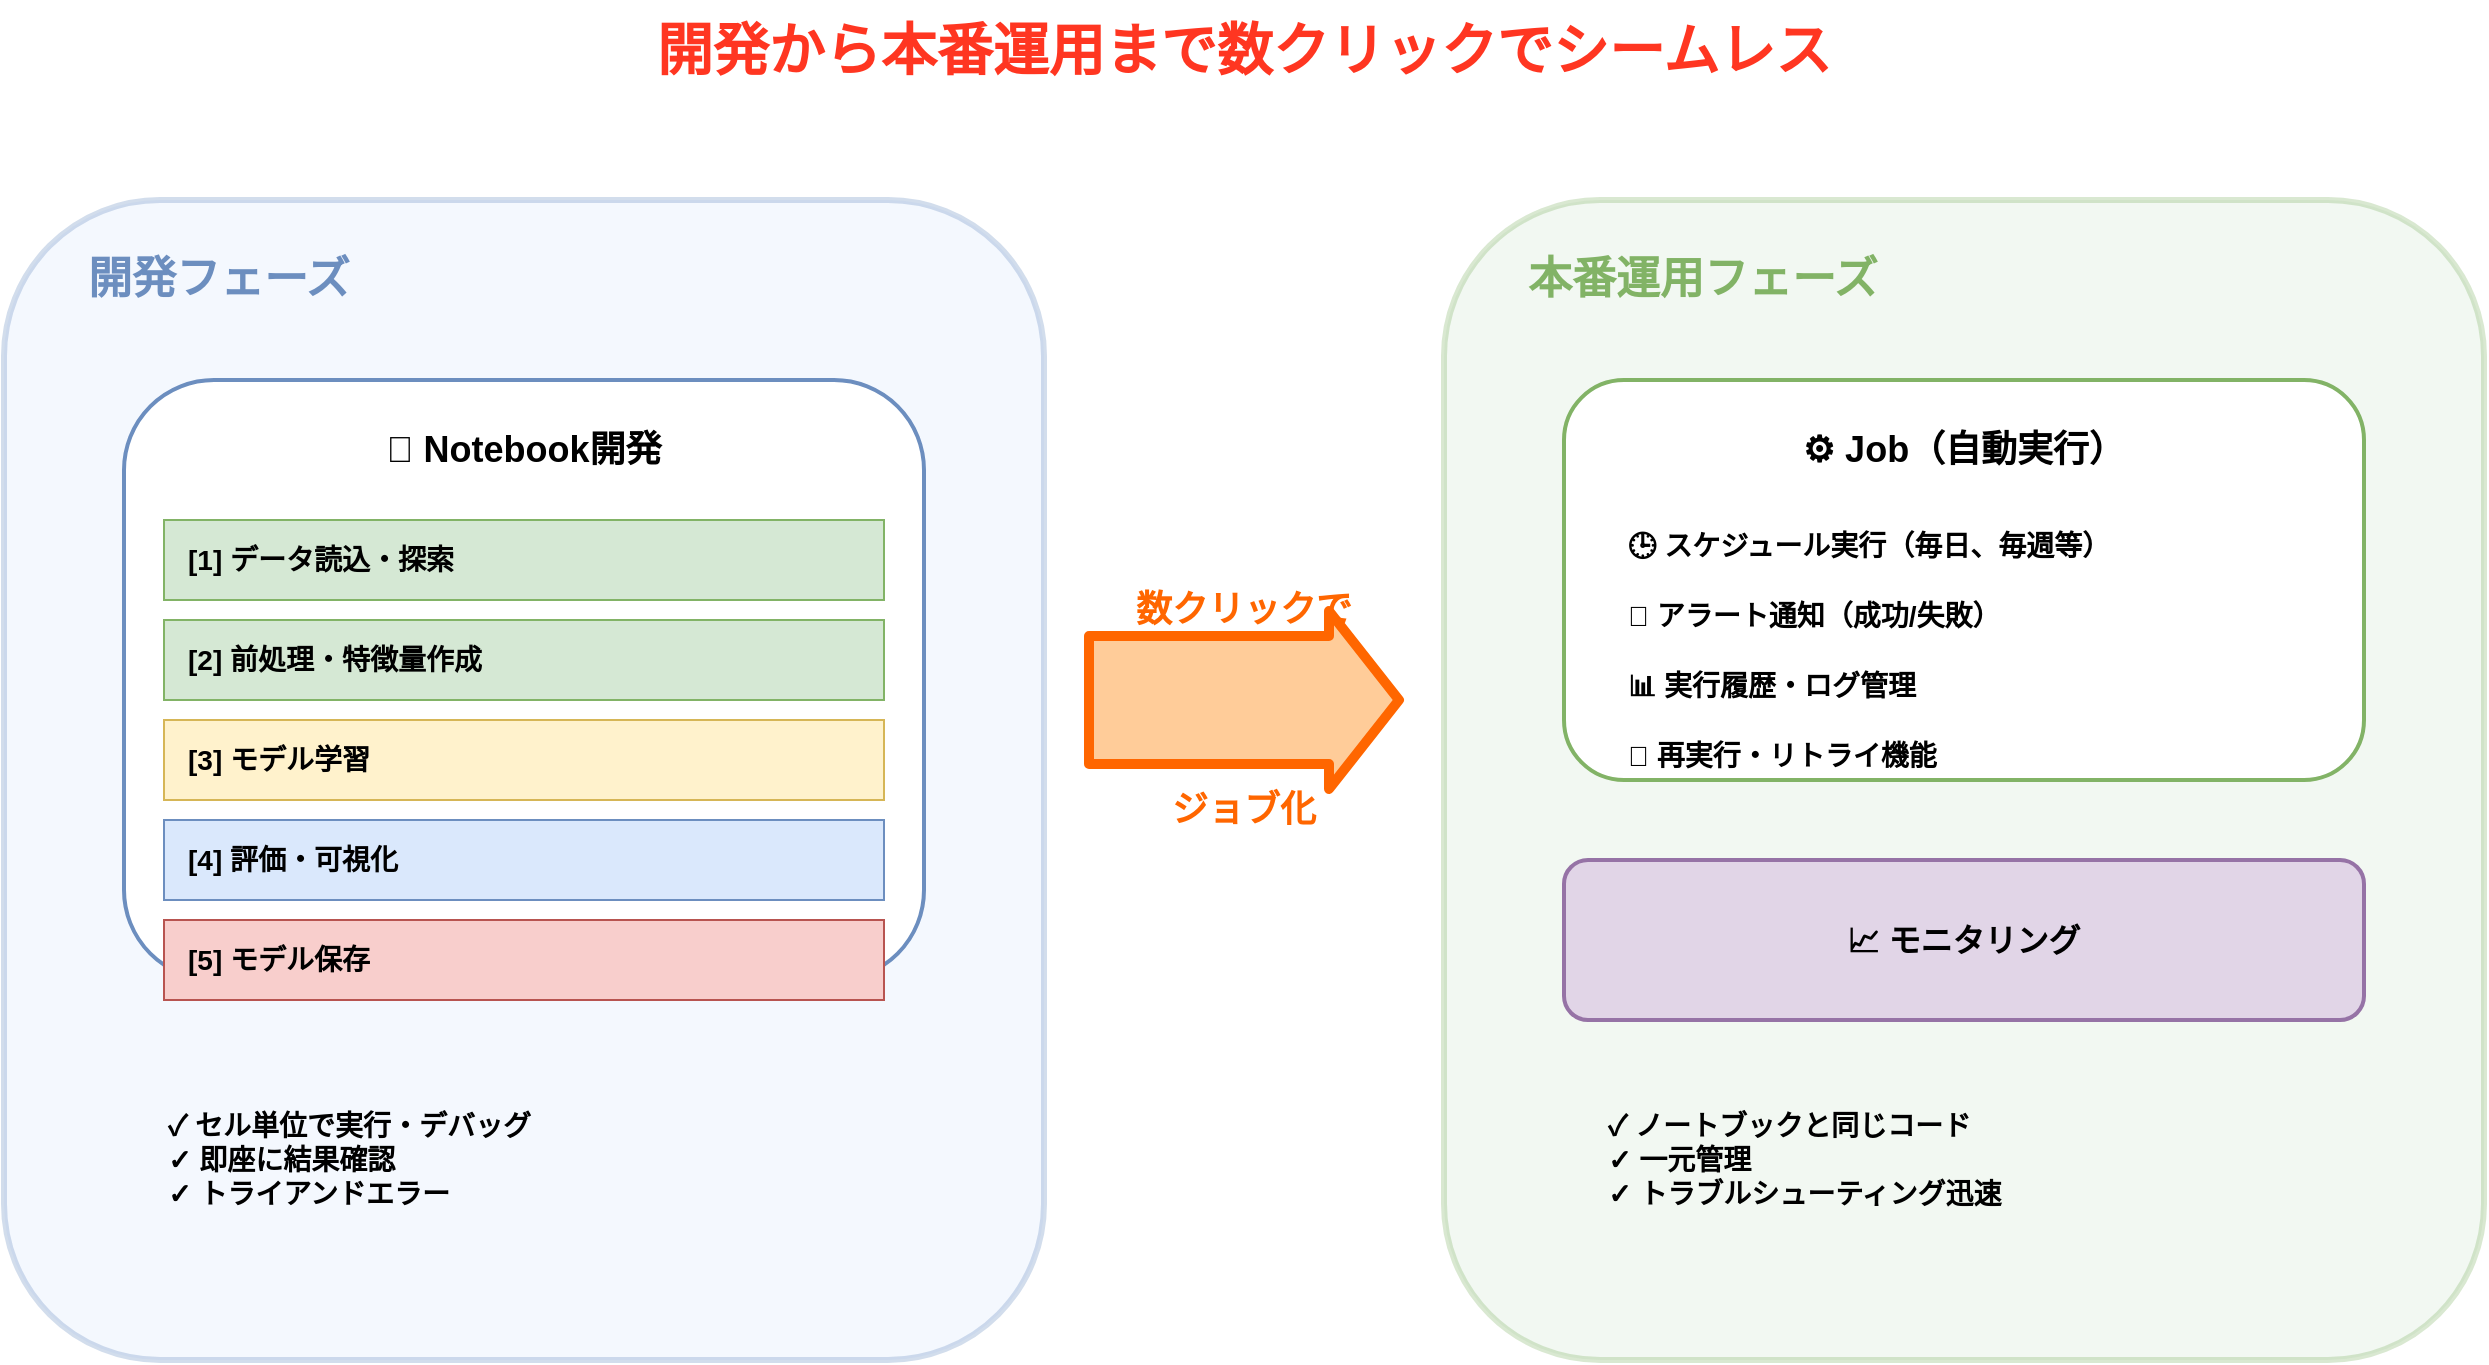 <mxfile>
  <diagram name="ノートブックからジョブ化" id="nb-to-job">
    <mxGraphModel dx="1422" dy="794" grid="1" gridSize="10" guides="1" tooltips="1" connect="1" arrows="1" fold="1" page="1" pageScale="1" pageWidth="1400" pageHeight="800" background="#ffffff">
      <root>
        <mxCell id="0"/>
        <mxCell id="1" parent="0"/>

        <!-- Title -->
        <mxCell id="title" value="開発から本番運用まで数クリックでシームレス" style="text;html=1;strokeColor=none;fillColor=none;align=center;verticalAlign=middle;whiteSpace=wrap;rounded=0;fontSize=28;fontStyle=1;fontColor=#FF3621;" vertex="1" parent="1">
          <mxGeometry x="200" y="30" width="1000" height="50" as="geometry"/>
        </mxCell>

        <!-- Development Phase -->
        <mxCell id="dev-box" value="" style="rounded=1;whiteSpace=wrap;html=1;fillColor=#dae8fc;strokeColor=#6c8ebf;strokeWidth=3;opacity=30;" vertex="1" parent="1">
          <mxGeometry x="80" y="130" width="520" height="580" as="geometry"/>
        </mxCell>
        <mxCell id="dev-label" value="開発フェーズ" style="text;html=1;strokeColor=none;fillColor=none;align=left;verticalAlign=top;whiteSpace=wrap;rounded=0;fontSize=22;fontStyle=1;fontColor=#6c8ebf;spacingLeft=20;" vertex="1" parent="1">
          <mxGeometry x="100" y="150" width="200" height="30" as="geometry"/>
        </mxCell>

        <!-- Notebook Development -->
        <mxCell id="notebook-dev" value="" style="rounded=1;whiteSpace=wrap;html=1;fillColor=#ffffff;strokeColor=#6c8ebf;strokeWidth=2;" vertex="1" parent="1">
          <mxGeometry x="140" y="220" width="400" height="300" as="geometry"/>
        </mxCell>
        <mxCell id="nb-title" value="📓 Notebook開発" style="text;html=1;strokeColor=none;fillColor=none;align=center;verticalAlign=middle;whiteSpace=wrap;rounded=0;fontSize=18;fontStyle=1;" vertex="1" parent="1">
          <mxGeometry x="180" y="240" width="320" height="30" as="geometry"/>
        </mxCell>

        <mxCell id="nb-cell1" value="[1] データ読込・探索" style="rounded=0;whiteSpace=wrap;html=1;fillColor=#d5e8d4;strokeColor=#82b366;fontSize=14;fontStyle=1;align=left;spacingLeft=10;" vertex="1" parent="1">
          <mxGeometry x="160" y="290" width="360" height="40" as="geometry"/>
        </mxCell>
        <mxCell id="nb-cell2" value="[2] 前処理・特徴量作成" style="rounded=0;whiteSpace=wrap;html=1;fillColor=#d5e8d4;strokeColor=#82b366;fontSize=14;fontStyle=1;align=left;spacingLeft=10;" vertex="1" parent="1">
          <mxGeometry x="160" y="340" width="360" height="40" as="geometry"/>
        </mxCell>
        <mxCell id="nb-cell3" value="[3] モデル学習" style="rounded=0;whiteSpace=wrap;html=1;fillColor=#fff2cc;strokeColor=#d6b656;fontSize=14;fontStyle=1;align=left;spacingLeft=10;" vertex="1" parent="1">
          <mxGeometry x="160" y="390" width="360" height="40" as="geometry"/>
        </mxCell>
        <mxCell id="nb-cell4" value="[4] 評価・可視化" style="rounded=0;whiteSpace=wrap;html=1;fillColor=#dae8fc;strokeColor=#6c8ebf;fontSize=14;fontStyle=1;align=left;spacingLeft=10;" vertex="1" parent="1">
          <mxGeometry x="160" y="440" width="360" height="40" as="geometry"/>
        </mxCell>
        <mxCell id="nb-cell5" value="[5] モデル保存" style="rounded=0;whiteSpace=wrap;html=1;fillColor=#f8cecc;strokeColor=#b85450;fontSize=14;fontStyle=1;align=left;spacingLeft=10;" vertex="1" parent="1">
          <mxGeometry x="160" y="490" width="360" height="40" as="geometry"/>
        </mxCell>

        <mxCell id="dev-features" value="✓ セル単位で実行・デバッグ&lt;br&gt;✓ 即座に結果確認&lt;br&gt;✓ トライアンドエラー" style="text;html=1;strokeColor=none;fillColor=none;align=left;verticalAlign=middle;whiteSpace=wrap;rounded=0;fontSize=14;fontStyle=1;spacingLeft=20;" vertex="1" parent="1">
          <mxGeometry x="140" y="580" width="400" height="60" as="geometry"/>
        </mxCell>

        <!-- Production Phase -->
        <mxCell id="prod-box" value="" style="rounded=1;whiteSpace=wrap;html=1;fillColor=#d5e8d4;strokeColor=#82b366;strokeWidth=3;opacity=30;" vertex="1" parent="1">
          <mxGeometry x="800" y="130" width="520" height="580" as="geometry"/>
        </mxCell>
        <mxCell id="prod-label" value="本番運用フェーズ" style="text;html=1;strokeColor=none;fillColor=none;align=left;verticalAlign=top;whiteSpace=wrap;rounded=0;fontSize=22;fontStyle=1;fontColor=#82b366;spacingLeft=20;" vertex="1" parent="1">
          <mxGeometry x="820" y="150" width="240" height="30" as="geometry"/>
        </mxCell>

        <!-- Job -->
        <mxCell id="job-box" value="" style="rounded=1;whiteSpace=wrap;html=1;fillColor=#ffffff;strokeColor=#82b366;strokeWidth=2;" vertex="1" parent="1">
          <mxGeometry x="860" y="220" width="400" height="200" as="geometry"/>
        </mxCell>
        <mxCell id="job-title" value="⚙️ Job（自動実行）" style="text;html=1;strokeColor=none;fillColor=none;align=center;verticalAlign=middle;whiteSpace=wrap;rounded=0;fontSize=18;fontStyle=1;" vertex="1" parent="1">
          <mxGeometry x="900" y="240" width="320" height="30" as="geometry"/>
        </mxCell>

        <mxCell id="job-item1" value="🕒 スケジュール実行（毎日、毎週等）" style="text;html=1;strokeColor=none;fillColor=none;align=left;verticalAlign=middle;whiteSpace=wrap;rounded=0;fontSize=14;fontStyle=1;spacingLeft=10;" vertex="1" parent="1">
          <mxGeometry x="880" y="290" width="360" height="25" as="geometry"/>
        </mxCell>
        <mxCell id="job-item2" value="🔔 アラート通知（成功/失敗）" style="text;html=1;strokeColor=none;fillColor=none;align=left;verticalAlign=middle;whiteSpace=wrap;rounded=0;fontSize=14;fontStyle=1;spacingLeft=10;" vertex="1" parent="1">
          <mxGeometry x="880" y="325" width="360" height="25" as="geometry"/>
        </mxCell>
        <mxCell id="job-item3" value="📊 実行履歴・ログ管理" style="text;html=1;strokeColor=none;fillColor=none;align=left;verticalAlign=middle;whiteSpace=wrap;rounded=0;fontSize=14;fontStyle=1;spacingLeft=10;" vertex="1" parent="1">
          <mxGeometry x="880" y="360" width="360" height="25" as="geometry"/>
        </mxCell>
        <mxCell id="job-item4" value="🔄 再実行・リトライ機能" style="text;html=1;strokeColor=none;fillColor=none;align=left;verticalAlign=middle;whiteSpace=wrap;rounded=0;fontSize=14;fontStyle=1;spacingLeft=10;" vertex="1" parent="1">
          <mxGeometry x="880" y="395" width="360" height="25" as="geometry"/>
        </mxCell>

        <!-- Monitoring -->
        <mxCell id="monitoring-box" value="" style="rounded=1;whiteSpace=wrap;html=1;fillColor=#e1d5e7;strokeColor=#9673a6;strokeWidth=2;" vertex="1" parent="1">
          <mxGeometry x="860" y="460" width="400" height="80" as="geometry"/>
        </mxCell>
        <mxCell id="monitoring-title" value="📈 モニタリング" style="text;html=1;strokeColor=none;fillColor=none;align=center;verticalAlign=middle;whiteSpace=wrap;rounded=0;fontSize=16;fontStyle=1;" vertex="1" parent="1">
          <mxGeometry x="900" y="480" width="320" height="40" as="geometry"/>
        </mxCell>

        <mxCell id="prod-features" value="✓ ノートブックと同じコード&lt;br&gt;✓ 一元管理&lt;br&gt;✓ トラブルシューティング迅速" style="text;html=1;strokeColor=none;fillColor=none;align=left;verticalAlign=middle;whiteSpace=wrap;rounded=0;fontSize=14;fontStyle=1;spacingLeft=20;" vertex="1" parent="1">
          <mxGeometry x="860" y="580" width="400" height="60" as="geometry"/>
        </mxCell>

        <!-- Transition Arrow -->
        <mxCell id="transition-arrow" value="" style="shape=flexArrow;endArrow=classic;html=1;strokeWidth=5;fillColor=#ffcc99;strokeColor=#FF6600;width=60;endSize=10;" edge="1" parent="1">
          <mxGeometry width="50" height="50" relative="1" as="geometry">
            <mxPoint x="620" y="380" as="sourcePoint"/>
            <mxPoint x="780" y="380" as="targetPoint"/>
          </mxGeometry>
        </mxCell>
        <mxCell id="transition-label1" value="数クリックで" style="text;html=1;strokeColor=none;fillColor=none;align=center;verticalAlign=middle;whiteSpace=wrap;rounded=0;fontSize=18;fontStyle=1;fontColor=#FF6600;" vertex="1" parent="1">
          <mxGeometry x="640" y="320" width="120" height="30" as="geometry"/>
        </mxCell>
        <mxCell id="transition-label2" value="ジョブ化" style="text;html=1;strokeColor=none;fillColor=none;align=center;verticalAlign=middle;whiteSpace=wrap;rounded=0;fontSize=18;fontStyle=1;fontColor=#FF6600;" vertex="1" parent="1">
          <mxGeometry x="640" y="420" width="120" height="30" as="geometry"/>
        </mxCell>

      </root>
    </mxGraphModel>
  </diagram>
</mxfile>
